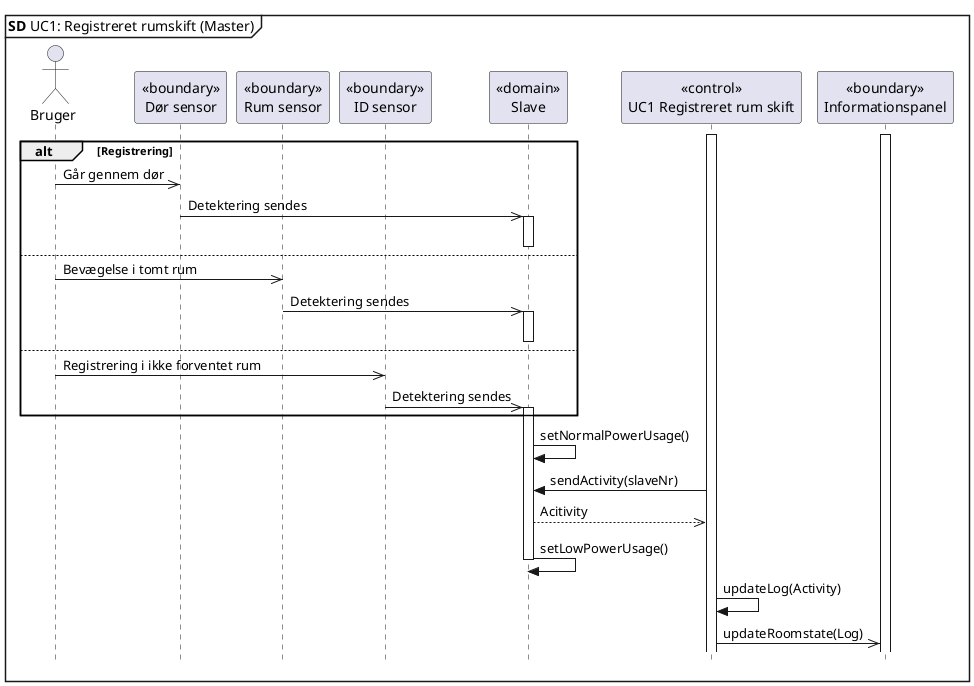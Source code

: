 @startuml UC1 SD Master
skinparam style strictuml

mainframe **SD** UC1: Registreret rumskift (Master)

actor Bruger as bruger
participant "<<boundary>>\nDør sensor" as dør
participant "<<boundary>>\nRum sensor" as rum
participant "<<boundary>>\nID sensor" as ID
participant "<<domain>>\nSlave" as slave
participant "<<control>>\nUC1 Registreret rum skift" as master
participant "<<boundary>>\nInformationspanel" as panel

activate master
activate panel
alt Registrering
bruger ->> dør : Går gennem dør
dør ->> slave : Detektering sendes
activate slave
else
deactivate slave
bruger ->> rum : Bevægelse i tomt rum
rum ->> slave : Detektering sendes
activate slave
else
deactivate slave
bruger ->> ID : Registrering i ikke forventet rum
ID ->> slave : Detektering sendes
activate slave
end
slave -> slave : setNormalPowerUsage()
master -> slave : sendActivity(slaveNr)
slave -->> master : Acitivity
slave -> slave : setLowPowerUsage()
deactivate slave
master -> master : updateLog(Activity)
master ->> panel : updateRoomstate(Log)
@enduml